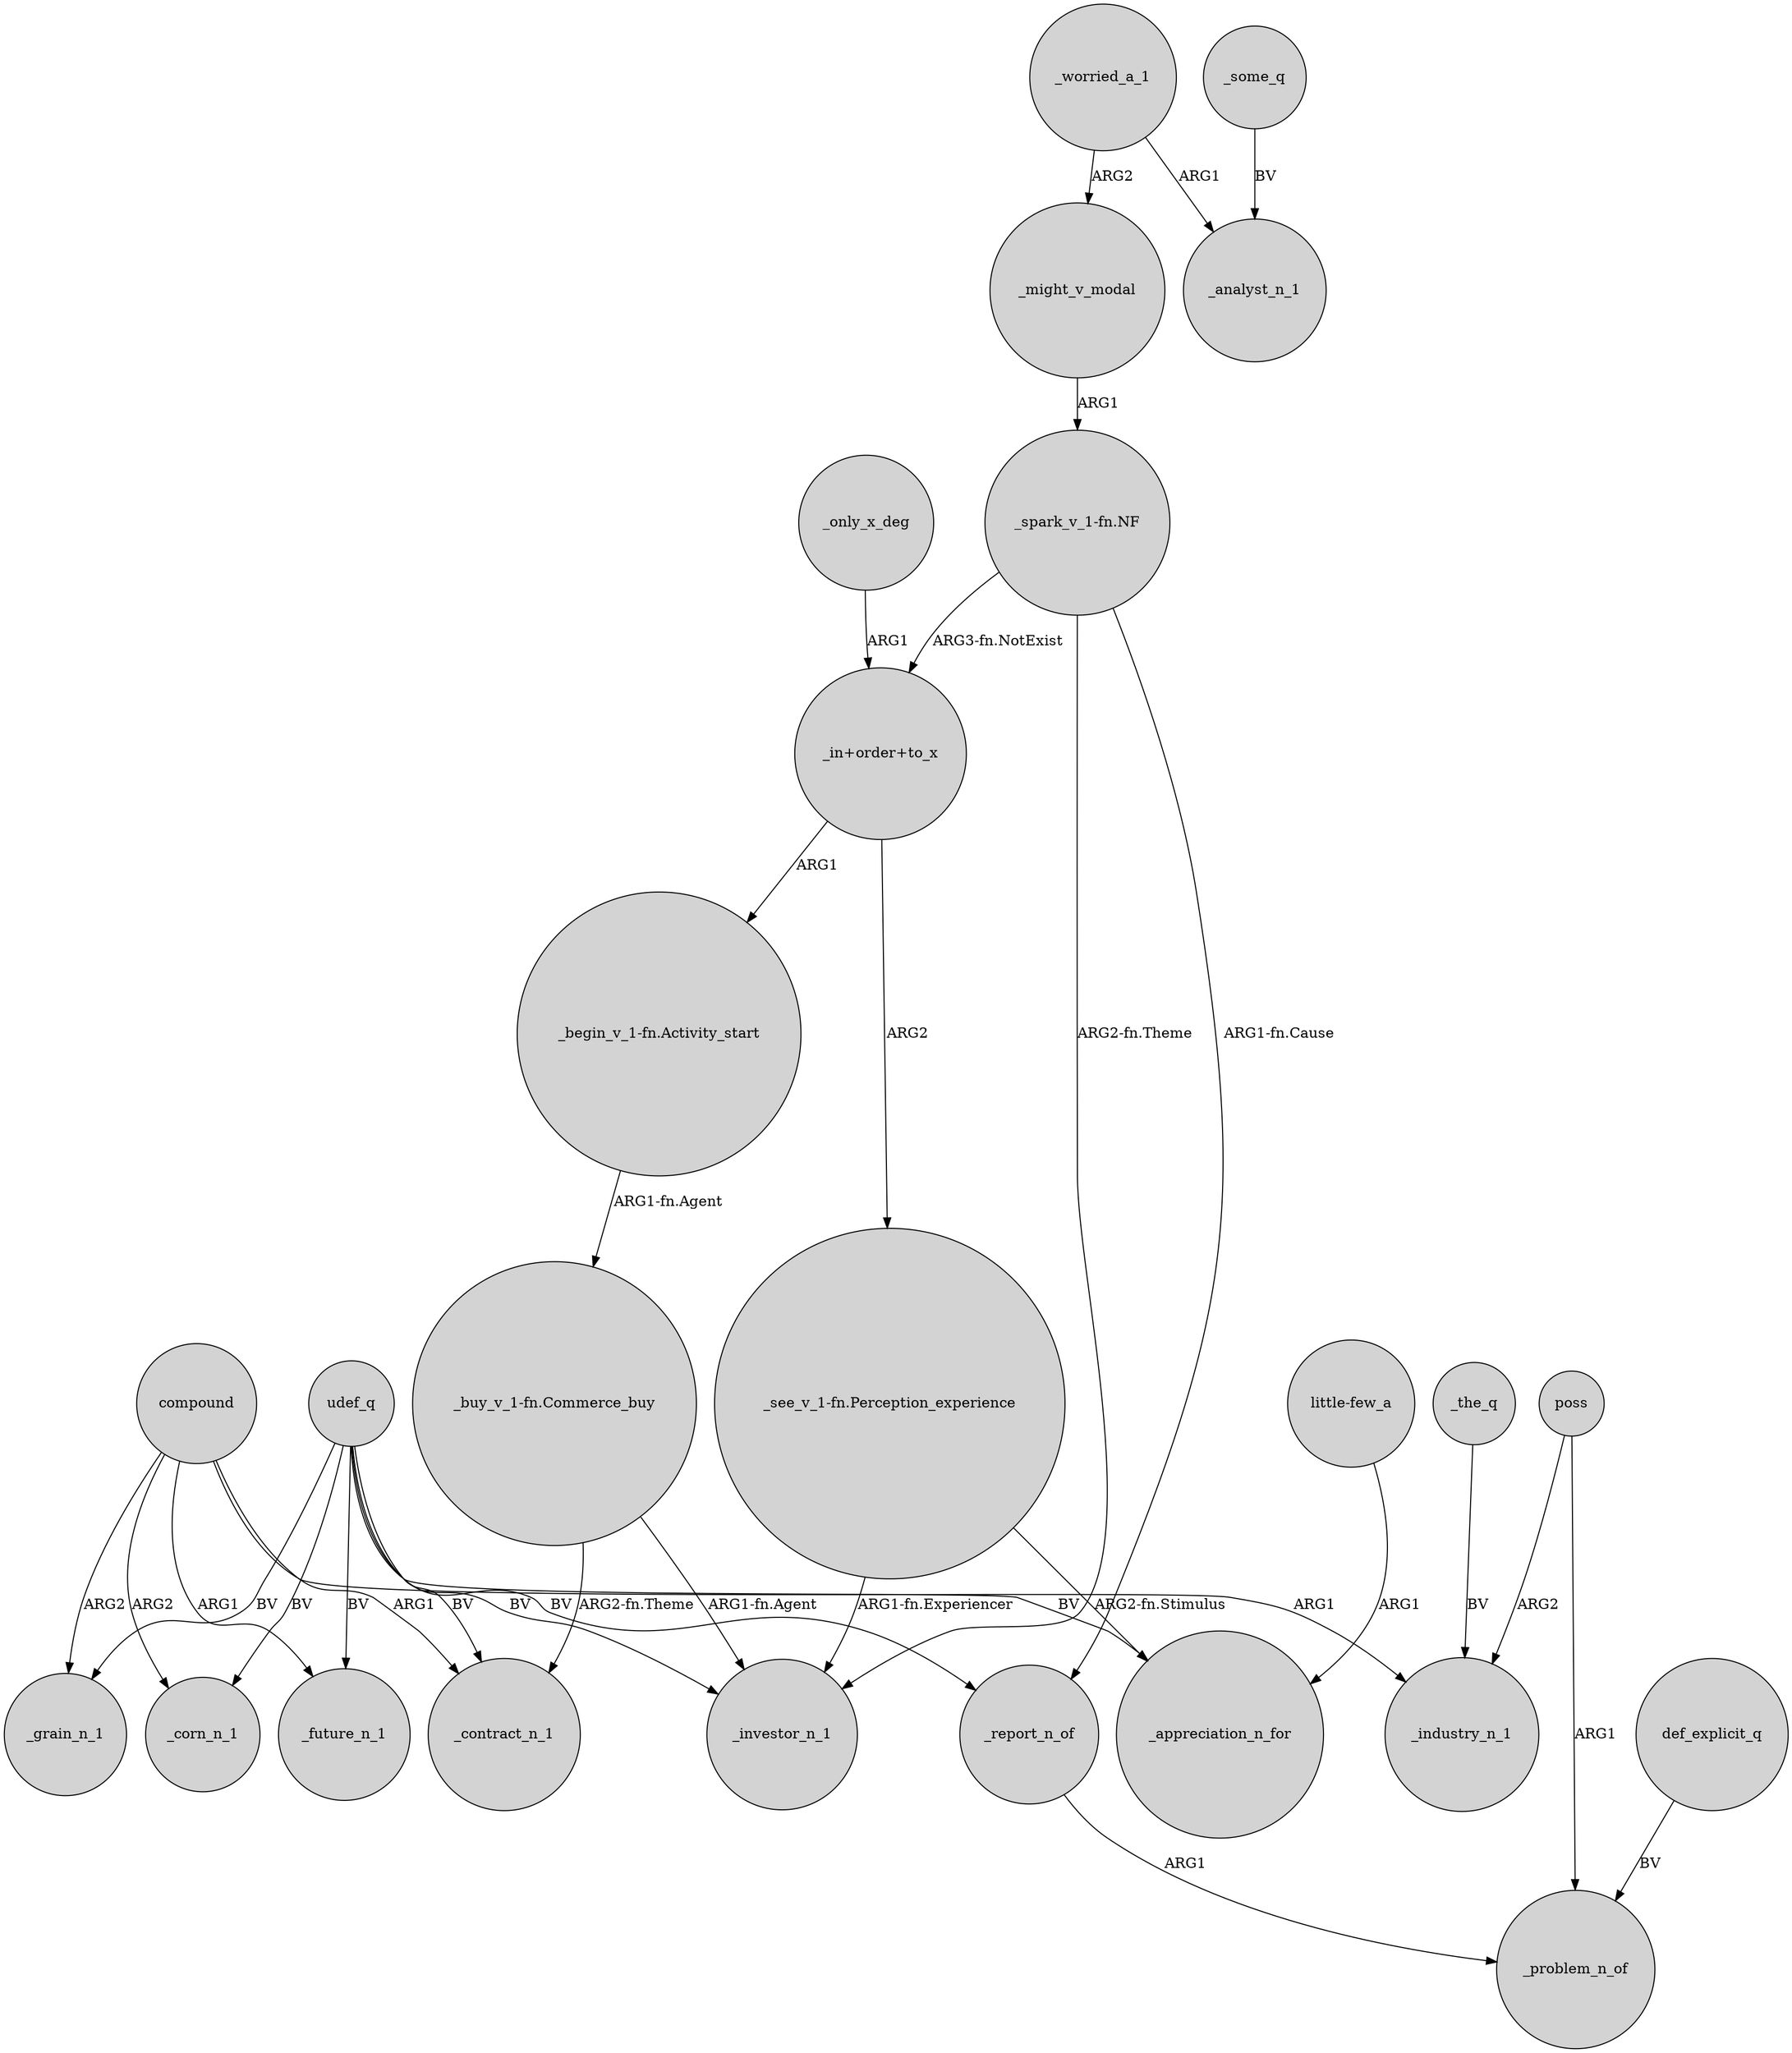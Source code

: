 digraph {
	node [shape=circle style=filled]
	"_in+order+to_x" -> "_see_v_1-fn.Perception_experience" [label=ARG2]
	compound -> _future_n_1 [label=ARG1]
	udef_q -> _investor_n_1 [label=BV]
	"_spark_v_1-fn.NF" -> _investor_n_1 [label="ARG2-fn.Theme"]
	compound -> _grain_n_1 [label=ARG2]
	"little-few_a" -> _appreciation_n_for [label=ARG1]
	poss -> _problem_n_of [label=ARG1]
	"_in+order+to_x" -> "_begin_v_1-fn.Activity_start" [label=ARG1]
	poss -> _industry_n_1 [label=ARG2]
	compound -> _industry_n_1 [label=ARG1]
	udef_q -> _report_n_of [label=BV]
	_report_n_of -> _problem_n_of [label=ARG1]
	compound -> _contract_n_1 [label=ARG1]
	_the_q -> _industry_n_1 [label=BV]
	udef_q -> _grain_n_1 [label=BV]
	"_begin_v_1-fn.Activity_start" -> "_buy_v_1-fn.Commerce_buy" [label="ARG1-fn.Agent"]
	_only_x_deg -> "_in+order+to_x" [label=ARG1]
	udef_q -> _appreciation_n_for [label=BV]
	_might_v_modal -> "_spark_v_1-fn.NF" [label=ARG1]
	_worried_a_1 -> _analyst_n_1 [label=ARG1]
	def_explicit_q -> _problem_n_of [label=BV]
	"_buy_v_1-fn.Commerce_buy" -> _investor_n_1 [label="ARG1-fn.Agent"]
	_some_q -> _analyst_n_1 [label=BV]
	"_buy_v_1-fn.Commerce_buy" -> _contract_n_1 [label="ARG2-fn.Theme"]
	udef_q -> _future_n_1 [label=BV]
	udef_q -> _corn_n_1 [label=BV]
	_worried_a_1 -> _might_v_modal [label=ARG2]
	"_see_v_1-fn.Perception_experience" -> _investor_n_1 [label="ARG1-fn.Experiencer"]
	"_spark_v_1-fn.NF" -> _report_n_of [label="ARG1-fn.Cause"]
	udef_q -> _contract_n_1 [label=BV]
	compound -> _corn_n_1 [label=ARG2]
	"_see_v_1-fn.Perception_experience" -> _appreciation_n_for [label="ARG2-fn.Stimulus"]
	"_spark_v_1-fn.NF" -> "_in+order+to_x" [label="ARG3-fn.NotExist"]
}
